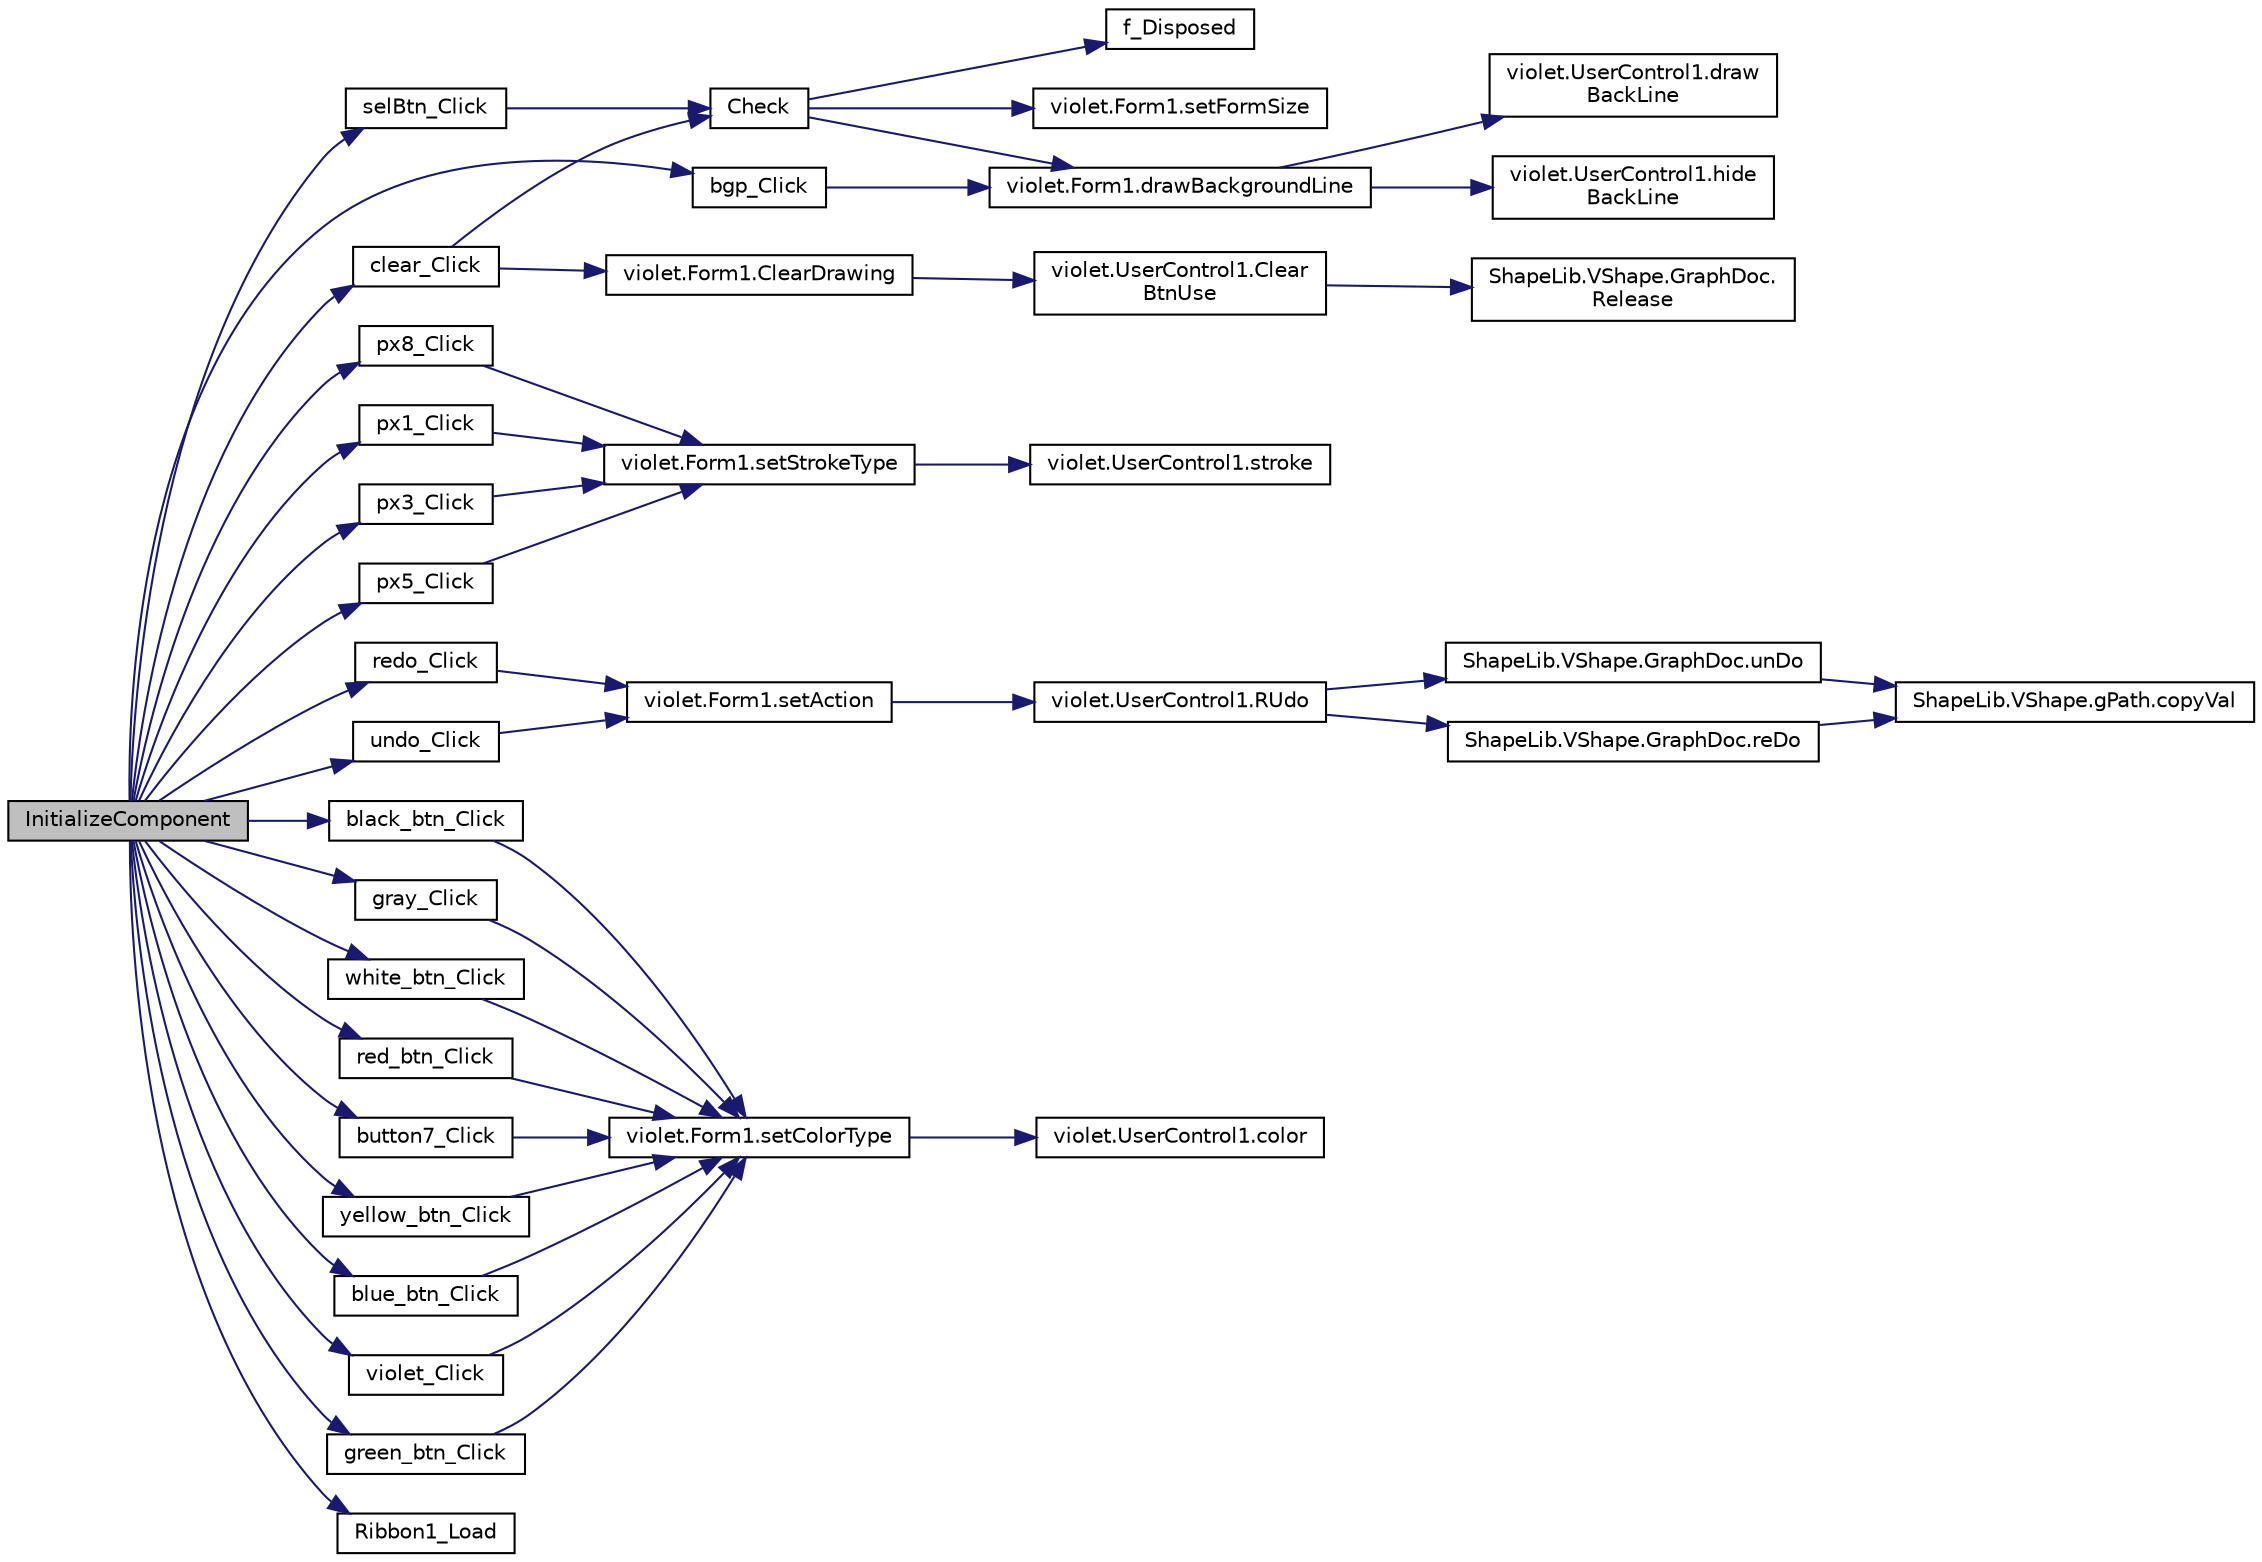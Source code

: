 digraph "InitializeComponent"
{
 // LATEX_PDF_SIZE
  edge [fontname="Helvetica",fontsize="10",labelfontname="Helvetica",labelfontsize="10"];
  node [fontname="Helvetica",fontsize="10",shape=record];
  rankdir="LR";
  Node168 [label="InitializeComponent",height=0.2,width=0.4,color="black", fillcolor="grey75", style="filled", fontcolor="black",tooltip="此為設計工具支援所需的方法 - 請勿使用程式碼編輯器 修改這個方法的內容。"];
  Node168 -> Node169 [color="midnightblue",fontsize="10",style="solid",fontname="Helvetica"];
  Node169 [label="selBtn_Click",height=0.2,width=0.4,color="black", fillcolor="white", style="filled",URL="$classviolet_1_1Ribbon1.html#a5f06c411b10278cb1d1549abbeee78c6",tooltip=" "];
  Node169 -> Node170 [color="midnightblue",fontsize="10",style="solid",fontname="Helvetica"];
  Node170 [label="Check",height=0.2,width=0.4,color="black", fillcolor="white", style="filled",URL="$classviolet_1_1Ribbon1.html#a8aa07d65426e7ce38b64e3f6fd17dd6c",tooltip=" "];
  Node170 -> Node171 [color="midnightblue",fontsize="10",style="solid",fontname="Helvetica"];
  Node171 [label="violet.Form1.setFormSize",height=0.2,width=0.4,color="black", fillcolor="white", style="filled",URL="$classviolet_1_1Form1.html#a66ada238a1e1de24fb7fa163a080a7e7",tooltip="取得設定用的畫布大小"];
  Node170 -> Node172 [color="midnightblue",fontsize="10",style="solid",fontname="Helvetica"];
  Node172 [label="violet.Form1.drawBackgroundLine",height=0.2,width=0.4,color="black", fillcolor="white", style="filled",URL="$classviolet_1_1Form1.html#a132ce6e73ab218f205bea0e580cdff3b",tooltip="繪製背景格線"];
  Node172 -> Node173 [color="midnightblue",fontsize="10",style="solid",fontname="Helvetica"];
  Node173 [label="violet.UserControl1.draw\lBackLine",height=0.2,width=0.4,color="black", fillcolor="white", style="filled",URL="$classviolet_1_1UserControl1.html#ade416bc121a3343d371e9ee79174f71b",tooltip="畫背景格線"];
  Node172 -> Node174 [color="midnightblue",fontsize="10",style="solid",fontname="Helvetica"];
  Node174 [label="violet.UserControl1.hide\lBackLine",height=0.2,width=0.4,color="black", fillcolor="white", style="filled",URL="$classviolet_1_1UserControl1.html#adcb2044e63bc071fd2ac2ea76c040972",tooltip=" "];
  Node170 -> Node175 [color="midnightblue",fontsize="10",style="solid",fontname="Helvetica"];
  Node175 [label="f_Disposed",height=0.2,width=0.4,color="black", fillcolor="white", style="filled",URL="$classviolet_1_1Ribbon1.html#acb15324b124bd9320875063b75ad293c",tooltip=" "];
  Node168 -> Node176 [color="midnightblue",fontsize="10",style="solid",fontname="Helvetica"];
  Node176 [label="px1_Click",height=0.2,width=0.4,color="black", fillcolor="white", style="filled",URL="$classviolet_1_1Ribbon1.html#add4753437c1fec372b83298030da3262",tooltip=" "];
  Node176 -> Node177 [color="midnightblue",fontsize="10",style="solid",fontname="Helvetica"];
  Node177 [label="violet.Form1.setStrokeType",height=0.2,width=0.4,color="black", fillcolor="white", style="filled",URL="$classviolet_1_1Form1.html#a14331243b0008fce34d1497525290635",tooltip="設定線條粗細"];
  Node177 -> Node178 [color="midnightblue",fontsize="10",style="solid",fontname="Helvetica"];
  Node178 [label="violet.UserControl1.stroke",height=0.2,width=0.4,color="black", fillcolor="white", style="filled",URL="$classviolet_1_1UserControl1.html#ae2a2041bd586a0c4357320c6d19964bd",tooltip=" "];
  Node168 -> Node179 [color="midnightblue",fontsize="10",style="solid",fontname="Helvetica"];
  Node179 [label="px3_Click",height=0.2,width=0.4,color="black", fillcolor="white", style="filled",URL="$classviolet_1_1Ribbon1.html#a96fd39f8387d169a1db2a07306349a84",tooltip=" "];
  Node179 -> Node177 [color="midnightblue",fontsize="10",style="solid",fontname="Helvetica"];
  Node168 -> Node180 [color="midnightblue",fontsize="10",style="solid",fontname="Helvetica"];
  Node180 [label="px5_Click",height=0.2,width=0.4,color="black", fillcolor="white", style="filled",URL="$classviolet_1_1Ribbon1.html#aa0606a9dccde08ccf7121b6891307e73",tooltip=" "];
  Node180 -> Node177 [color="midnightblue",fontsize="10",style="solid",fontname="Helvetica"];
  Node168 -> Node181 [color="midnightblue",fontsize="10",style="solid",fontname="Helvetica"];
  Node181 [label="px8_Click",height=0.2,width=0.4,color="black", fillcolor="white", style="filled",URL="$classviolet_1_1Ribbon1.html#a8a221ed1584c2e2953b03241a954db83",tooltip=" "];
  Node181 -> Node177 [color="midnightblue",fontsize="10",style="solid",fontname="Helvetica"];
  Node168 -> Node182 [color="midnightblue",fontsize="10",style="solid",fontname="Helvetica"];
  Node182 [label="bgp_Click",height=0.2,width=0.4,color="black", fillcolor="white", style="filled",URL="$classviolet_1_1Ribbon1.html#ae38b9ead9b36ef6a79a025d0e2e006b9",tooltip=" "];
  Node182 -> Node172 [color="midnightblue",fontsize="10",style="solid",fontname="Helvetica"];
  Node168 -> Node183 [color="midnightblue",fontsize="10",style="solid",fontname="Helvetica"];
  Node183 [label="clear_Click",height=0.2,width=0.4,color="black", fillcolor="white", style="filled",URL="$classviolet_1_1Ribbon1.html#a1adc4f9bbc2feb5973fda12d7bac1dd4",tooltip=" "];
  Node183 -> Node170 [color="midnightblue",fontsize="10",style="solid",fontname="Helvetica"];
  Node183 -> Node184 [color="midnightblue",fontsize="10",style="solid",fontname="Helvetica"];
  Node184 [label="violet.Form1.ClearDrawing",height=0.2,width=0.4,color="black", fillcolor="white", style="filled",URL="$classviolet_1_1Form1.html#a4e7e92bf7f6f1b0c59deb07dff50b755",tooltip="清除畫布"];
  Node184 -> Node185 [color="midnightblue",fontsize="10",style="solid",fontname="Helvetica"];
  Node185 [label="violet.UserControl1.Clear\lBtnUse",height=0.2,width=0.4,color="black", fillcolor="white", style="filled",URL="$classviolet_1_1UserControl1.html#a648631ac408a1d2c52e2a90ea598e020",tooltip=" "];
  Node185 -> Node186 [color="midnightblue",fontsize="10",style="solid",fontname="Helvetica"];
  Node186 [label="ShapeLib.VShape.GraphDoc.\lRelease",height=0.2,width=0.4,color="black", fillcolor="white", style="filled",URL="$classShapeLib_1_1VShape_1_1GraphDoc.html#a94c93747c8daa99d65c2a04c6be0748c",tooltip=" "];
  Node168 -> Node187 [color="midnightblue",fontsize="10",style="solid",fontname="Helvetica"];
  Node187 [label="undo_Click",height=0.2,width=0.4,color="black", fillcolor="white", style="filled",URL="$classviolet_1_1Ribbon1.html#a9122c490c8e398bc603111d2a9b7e3f1",tooltip=" "];
  Node187 -> Node188 [color="midnightblue",fontsize="10",style="solid",fontname="Helvetica"];
  Node188 [label="violet.Form1.setAction",height=0.2,width=0.4,color="black", fillcolor="white", style="filled",URL="$classviolet_1_1Form1.html#adf3b52372f5e69f7ccae32558f617f2d",tooltip="選擇使用Redo或Undo"];
  Node188 -> Node189 [color="midnightblue",fontsize="10",style="solid",fontname="Helvetica"];
  Node189 [label="violet.UserControl1.RUdo",height=0.2,width=0.4,color="black", fillcolor="white", style="filled",URL="$classviolet_1_1UserControl1.html#adce58b9119f7bced547e478d7520b904",tooltip=" "];
  Node189 -> Node190 [color="midnightblue",fontsize="10",style="solid",fontname="Helvetica"];
  Node190 [label="ShapeLib.VShape.GraphDoc.unDo",height=0.2,width=0.4,color="black", fillcolor="white", style="filled",URL="$classShapeLib_1_1VShape_1_1GraphDoc.html#a359934f74e0e64b27fedc6caab497747",tooltip="undo 回到前一狀態"];
  Node190 -> Node191 [color="midnightblue",fontsize="10",style="solid",fontname="Helvetica"];
  Node191 [label="ShapeLib.VShape.gPath.copyVal",height=0.2,width=0.4,color="black", fillcolor="white", style="filled",URL="$classShapeLib_1_1VShape_1_1gPath.html#a71d28a4e45efc11cba10f7495bcffb4b",tooltip=" "];
  Node189 -> Node192 [color="midnightblue",fontsize="10",style="solid",fontname="Helvetica"];
  Node192 [label="ShapeLib.VShape.GraphDoc.reDo",height=0.2,width=0.4,color="black", fillcolor="white", style="filled",URL="$classShapeLib_1_1VShape_1_1GraphDoc.html#a093d674b805546d5e270f594ee907159",tooltip="重作到目前狀態"];
  Node192 -> Node191 [color="midnightblue",fontsize="10",style="solid",fontname="Helvetica"];
  Node168 -> Node193 [color="midnightblue",fontsize="10",style="solid",fontname="Helvetica"];
  Node193 [label="redo_Click",height=0.2,width=0.4,color="black", fillcolor="white", style="filled",URL="$classviolet_1_1Ribbon1.html#a37234094454fd294f6594a657dd660c5",tooltip=" "];
  Node193 -> Node188 [color="midnightblue",fontsize="10",style="solid",fontname="Helvetica"];
  Node168 -> Node194 [color="midnightblue",fontsize="10",style="solid",fontname="Helvetica"];
  Node194 [label="red_btn_Click",height=0.2,width=0.4,color="black", fillcolor="white", style="filled",URL="$classviolet_1_1Ribbon1.html#ab656df12bf55cb507883934af5dbe98e",tooltip=" "];
  Node194 -> Node195 [color="midnightblue",fontsize="10",style="solid",fontname="Helvetica"];
  Node195 [label="violet.Form1.setColorType",height=0.2,width=0.4,color="black", fillcolor="white", style="filled",URL="$classviolet_1_1Form1.html#a00f162522226a974face4f565558a2e7",tooltip="設定顏色"];
  Node195 -> Node196 [color="midnightblue",fontsize="10",style="solid",fontname="Helvetica"];
  Node196 [label="violet.UserControl1.color",height=0.2,width=0.4,color="black", fillcolor="white", style="filled",URL="$classviolet_1_1UserControl1.html#aa66182f3f962b3080ad71ec138b7a953",tooltip=" "];
  Node168 -> Node197 [color="midnightblue",fontsize="10",style="solid",fontname="Helvetica"];
  Node197 [label="button7_Click",height=0.2,width=0.4,color="black", fillcolor="white", style="filled",URL="$classviolet_1_1Ribbon1.html#a5863cde16b4b9170d538c85db953ed8b",tooltip=" "];
  Node197 -> Node195 [color="midnightblue",fontsize="10",style="solid",fontname="Helvetica"];
  Node168 -> Node198 [color="midnightblue",fontsize="10",style="solid",fontname="Helvetica"];
  Node198 [label="yellow_btn_Click",height=0.2,width=0.4,color="black", fillcolor="white", style="filled",URL="$classviolet_1_1Ribbon1.html#a41c0b2e2137fa4c64c07958b8ccc1426",tooltip=" "];
  Node198 -> Node195 [color="midnightblue",fontsize="10",style="solid",fontname="Helvetica"];
  Node168 -> Node199 [color="midnightblue",fontsize="10",style="solid",fontname="Helvetica"];
  Node199 [label="blue_btn_Click",height=0.2,width=0.4,color="black", fillcolor="white", style="filled",URL="$classviolet_1_1Ribbon1.html#aa63239c2ecbf1c56ee55c412b09ff8c6",tooltip=" "];
  Node199 -> Node195 [color="midnightblue",fontsize="10",style="solid",fontname="Helvetica"];
  Node168 -> Node200 [color="midnightblue",fontsize="10",style="solid",fontname="Helvetica"];
  Node200 [label="violet_Click",height=0.2,width=0.4,color="black", fillcolor="white", style="filled",URL="$classviolet_1_1Ribbon1.html#a48468709f916f62c1aba5bfb877a91ff",tooltip=" "];
  Node200 -> Node195 [color="midnightblue",fontsize="10",style="solid",fontname="Helvetica"];
  Node168 -> Node201 [color="midnightblue",fontsize="10",style="solid",fontname="Helvetica"];
  Node201 [label="green_btn_Click",height=0.2,width=0.4,color="black", fillcolor="white", style="filled",URL="$classviolet_1_1Ribbon1.html#a9f448427b6f61560121f28b85d784e98",tooltip=" "];
  Node201 -> Node195 [color="midnightblue",fontsize="10",style="solid",fontname="Helvetica"];
  Node168 -> Node202 [color="midnightblue",fontsize="10",style="solid",fontname="Helvetica"];
  Node202 [label="black_btn_Click",height=0.2,width=0.4,color="black", fillcolor="white", style="filled",URL="$classviolet_1_1Ribbon1.html#a702d71866383492bcbb56169e03ac8e8",tooltip=" "];
  Node202 -> Node195 [color="midnightblue",fontsize="10",style="solid",fontname="Helvetica"];
  Node168 -> Node203 [color="midnightblue",fontsize="10",style="solid",fontname="Helvetica"];
  Node203 [label="gray_Click",height=0.2,width=0.4,color="black", fillcolor="white", style="filled",URL="$classviolet_1_1Ribbon1.html#af95ffede01b5373eb568d8879ffd6209",tooltip=" "];
  Node203 -> Node195 [color="midnightblue",fontsize="10",style="solid",fontname="Helvetica"];
  Node168 -> Node204 [color="midnightblue",fontsize="10",style="solid",fontname="Helvetica"];
  Node204 [label="white_btn_Click",height=0.2,width=0.4,color="black", fillcolor="white", style="filled",URL="$classviolet_1_1Ribbon1.html#a74bbc68941040e2a58b15ee087cf2df7",tooltip=" "];
  Node204 -> Node195 [color="midnightblue",fontsize="10",style="solid",fontname="Helvetica"];
  Node168 -> Node205 [color="midnightblue",fontsize="10",style="solid",fontname="Helvetica"];
  Node205 [label="Ribbon1_Load",height=0.2,width=0.4,color="black", fillcolor="white", style="filled",URL="$classviolet_1_1Ribbon1.html#a7287de7d45fb34dd2cc7319ce6aaf1ce",tooltip=" "];
}
